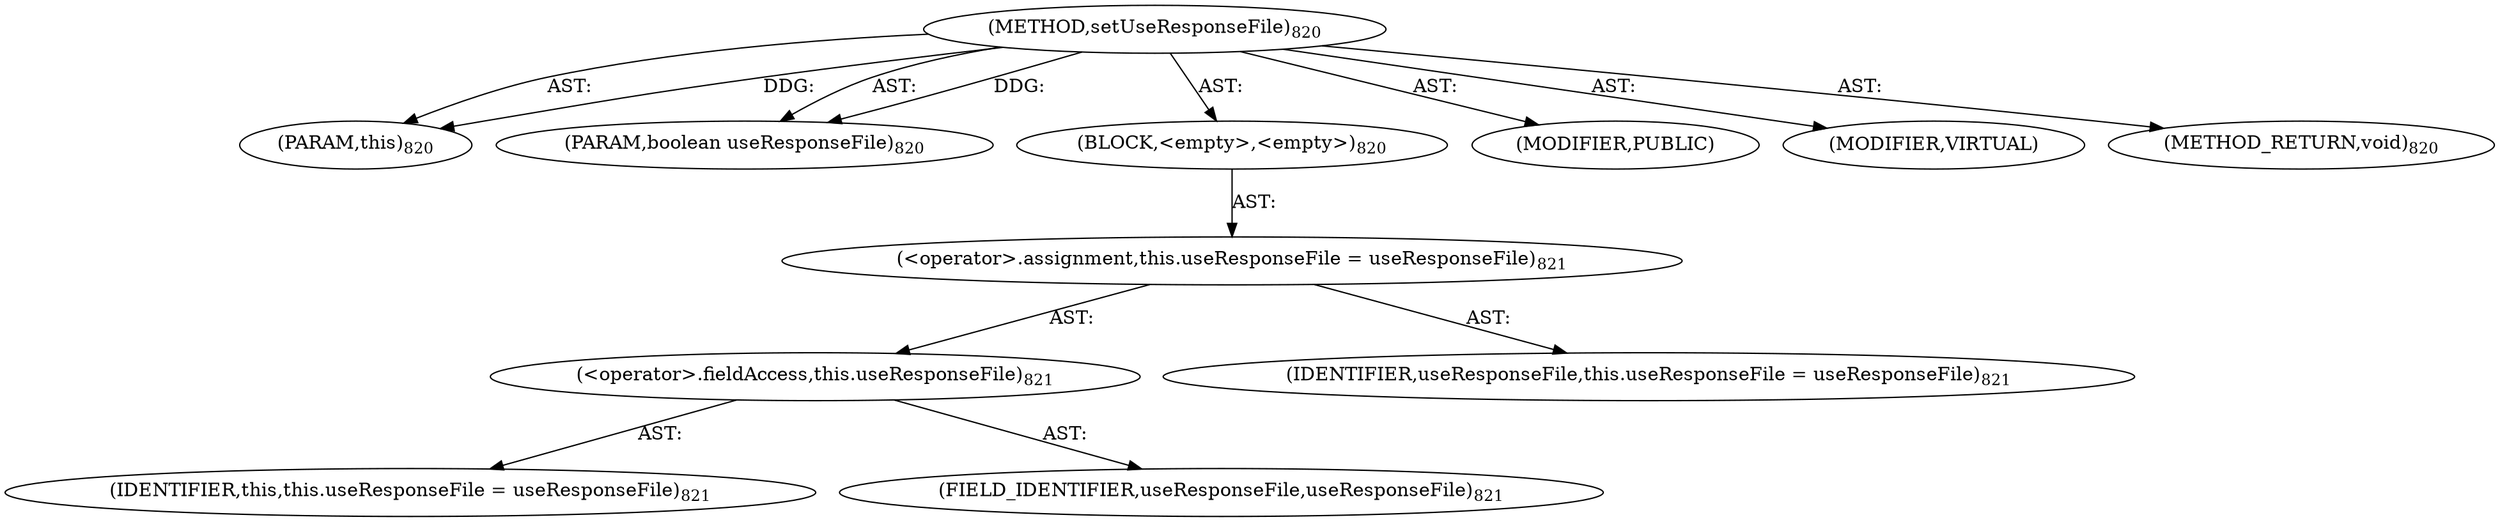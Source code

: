 digraph "setUseResponseFile" {  
"111669149747" [label = <(METHOD,setUseResponseFile)<SUB>820</SUB>> ]
"115964117007" [label = <(PARAM,this)<SUB>820</SUB>> ]
"115964117070" [label = <(PARAM,boolean useResponseFile)<SUB>820</SUB>> ]
"25769803859" [label = <(BLOCK,&lt;empty&gt;,&lt;empty&gt;)<SUB>820</SUB>> ]
"30064771303" [label = <(&lt;operator&gt;.assignment,this.useResponseFile = useResponseFile)<SUB>821</SUB>> ]
"30064771304" [label = <(&lt;operator&gt;.fieldAccess,this.useResponseFile)<SUB>821</SUB>> ]
"68719476753" [label = <(IDENTIFIER,this,this.useResponseFile = useResponseFile)<SUB>821</SUB>> ]
"55834574928" [label = <(FIELD_IDENTIFIER,useResponseFile,useResponseFile)<SUB>821</SUB>> ]
"68719476923" [label = <(IDENTIFIER,useResponseFile,this.useResponseFile = useResponseFile)<SUB>821</SUB>> ]
"133143986301" [label = <(MODIFIER,PUBLIC)> ]
"133143986302" [label = <(MODIFIER,VIRTUAL)> ]
"128849018931" [label = <(METHOD_RETURN,void)<SUB>820</SUB>> ]
  "111669149747" -> "115964117007"  [ label = "AST: "] 
  "111669149747" -> "115964117070"  [ label = "AST: "] 
  "111669149747" -> "25769803859"  [ label = "AST: "] 
  "111669149747" -> "133143986301"  [ label = "AST: "] 
  "111669149747" -> "133143986302"  [ label = "AST: "] 
  "111669149747" -> "128849018931"  [ label = "AST: "] 
  "25769803859" -> "30064771303"  [ label = "AST: "] 
  "30064771303" -> "30064771304"  [ label = "AST: "] 
  "30064771303" -> "68719476923"  [ label = "AST: "] 
  "30064771304" -> "68719476753"  [ label = "AST: "] 
  "30064771304" -> "55834574928"  [ label = "AST: "] 
  "111669149747" -> "115964117007"  [ label = "DDG: "] 
  "111669149747" -> "115964117070"  [ label = "DDG: "] 
}
